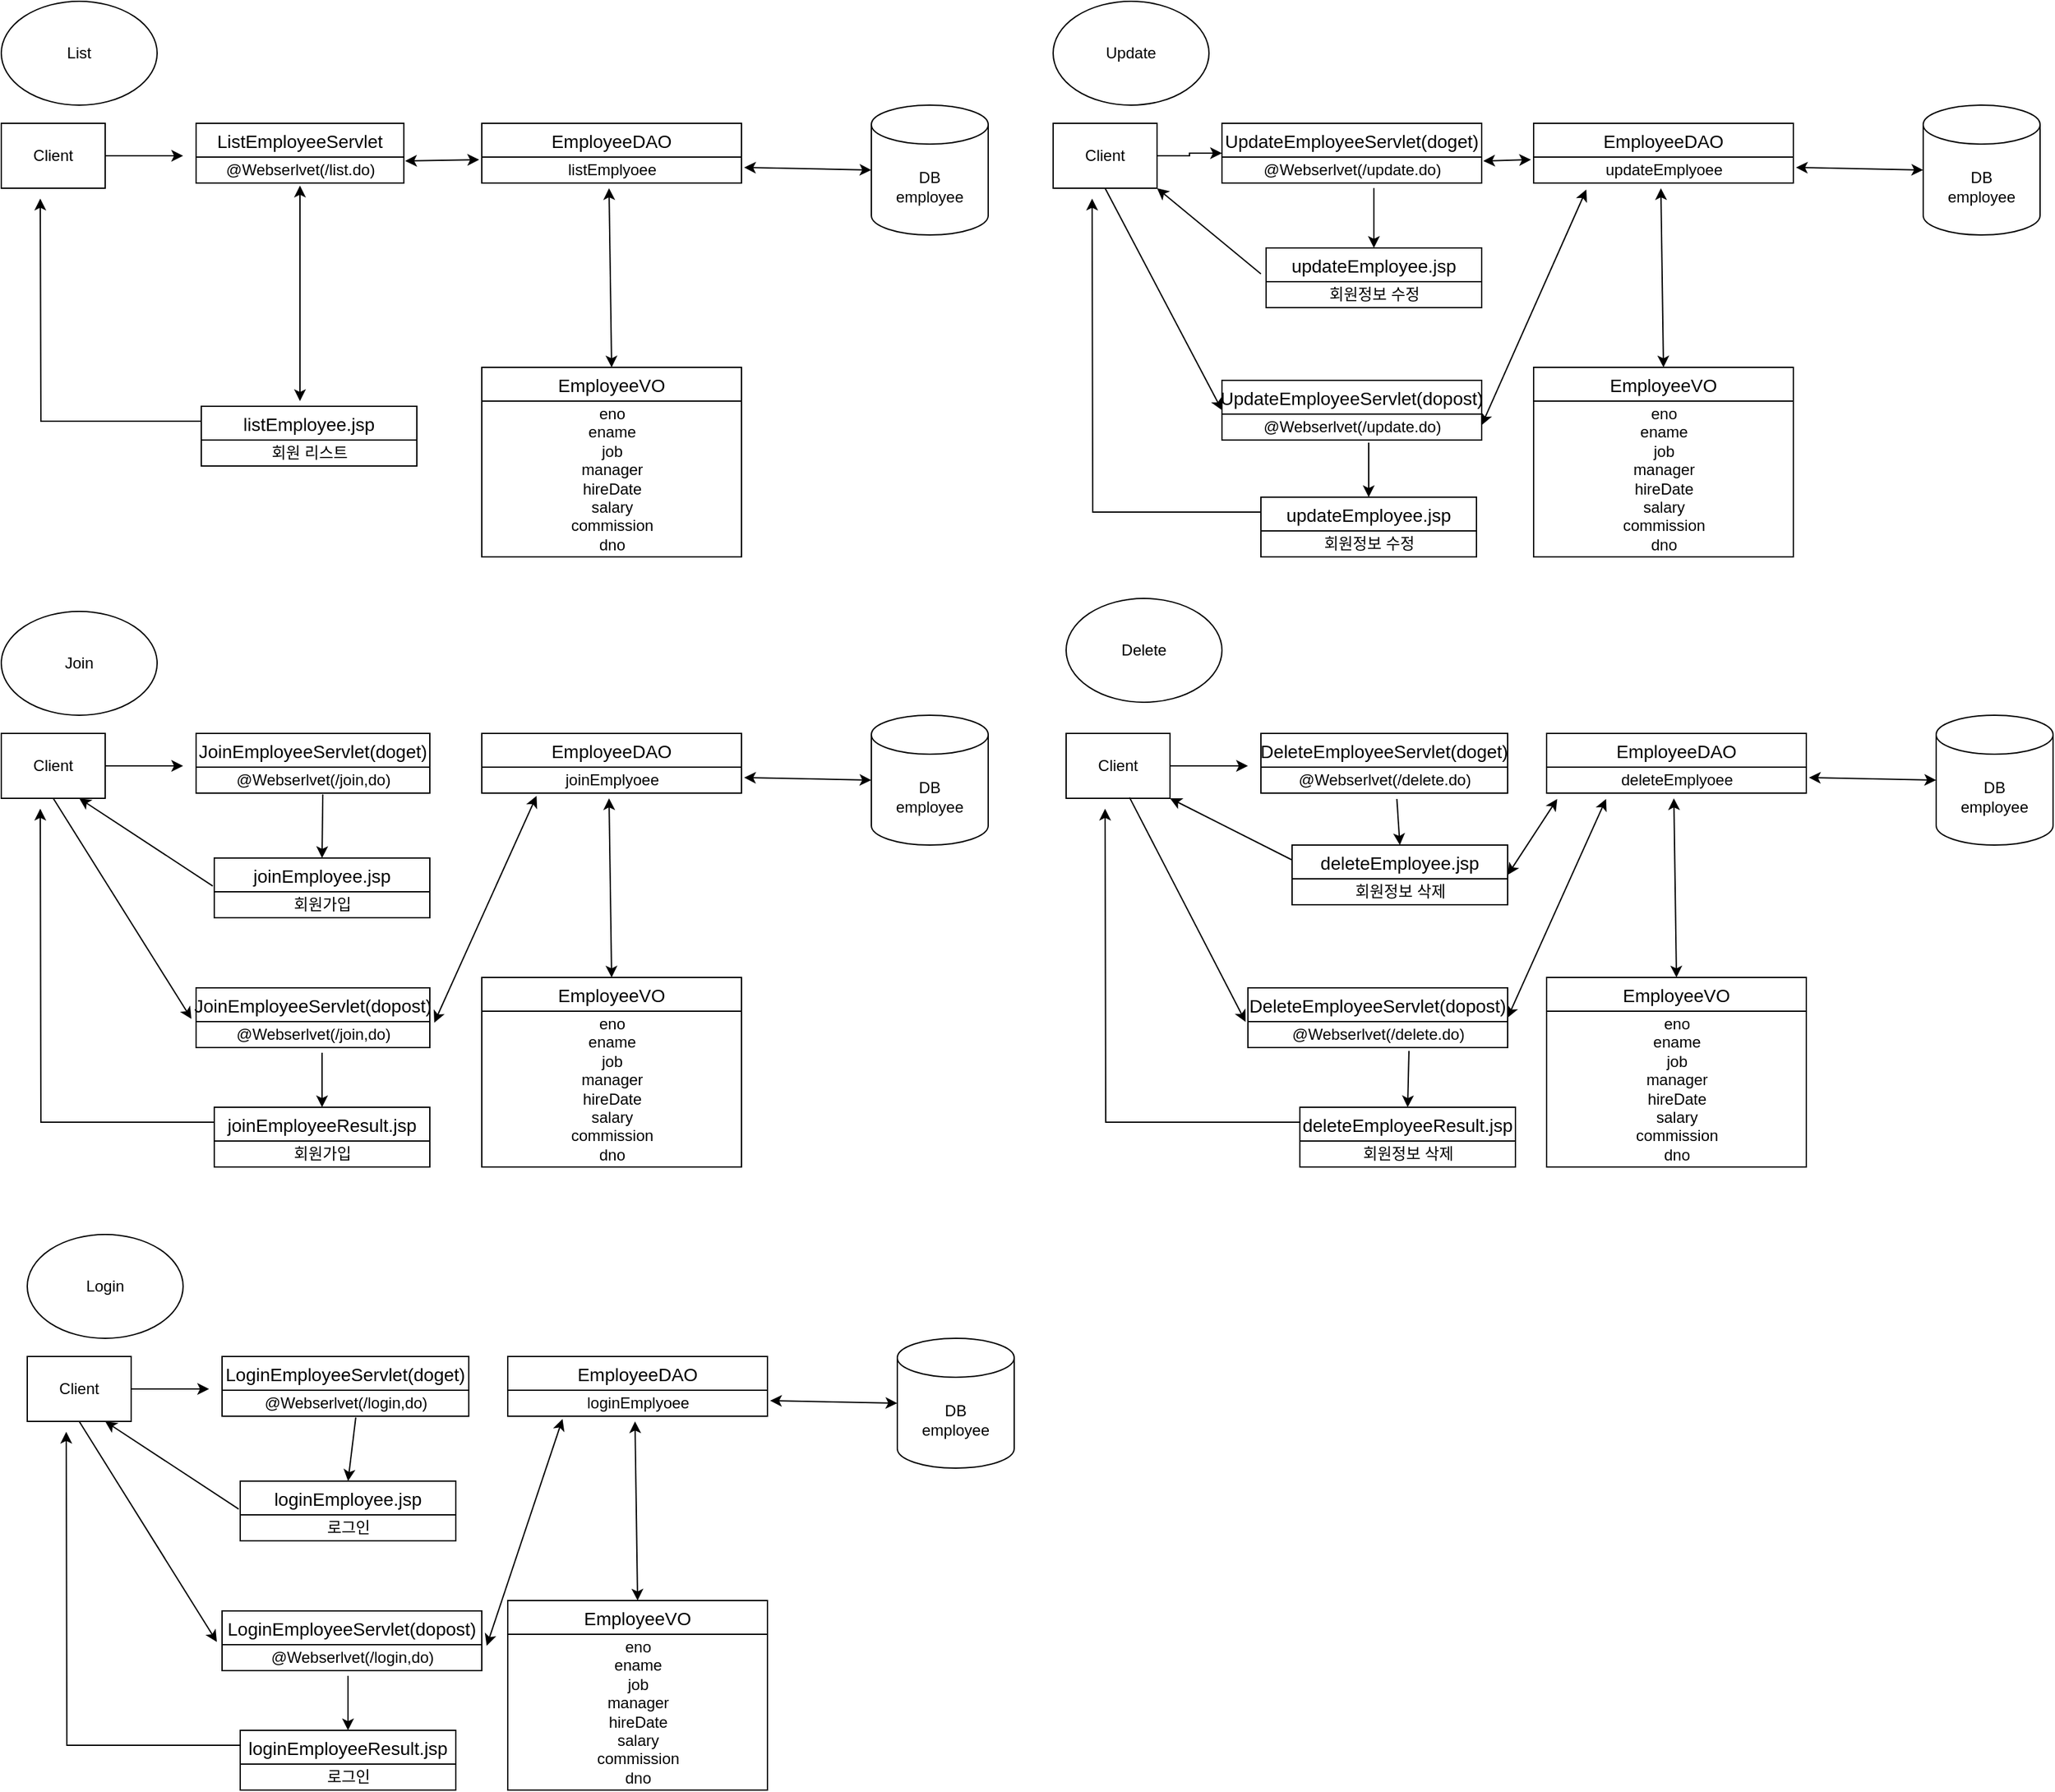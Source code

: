 <mxfile version="14.4.7" type="github">
  <diagram id="dZG7nAZriMjonaE4HEed" name="Page-1">
    <mxGraphModel dx="2031" dy="3472" grid="1" gridSize="10" guides="1" tooltips="1" connect="1" arrows="1" fold="1" page="1" pageScale="1" pageWidth="827" pageHeight="1169" math="0" shadow="0">
      <root>
        <mxCell id="0" />
        <mxCell id="1" parent="0" />
        <mxCell id="JSSmG65UOy7uF9lDPHsa-1" style="edgeStyle=orthogonalEdgeStyle;rounded=0;orthogonalLoop=1;jettySize=auto;html=1;exitX=1;exitY=0.5;exitDx=0;exitDy=0;" parent="1" source="JSSmG65UOy7uF9lDPHsa-2" edge="1">
          <mxGeometry relative="1" as="geometry">
            <mxPoint x="170" y="-1911" as="targetPoint" />
          </mxGeometry>
        </mxCell>
        <mxCell id="JSSmG65UOy7uF9lDPHsa-2" value="Client" style="rounded=0;whiteSpace=wrap;html=1;" parent="1" vertex="1">
          <mxGeometry x="30" y="-1936" width="80" height="50" as="geometry" />
        </mxCell>
        <mxCell id="JSSmG65UOy7uF9lDPHsa-3" value="ListEmployeeServlet" style="swimlane;fontStyle=0;childLayout=stackLayout;horizontal=1;startSize=26;horizontalStack=0;resizeParent=1;resizeParentMax=0;resizeLast=0;collapsible=1;marginBottom=0;align=center;fontSize=14;" parent="1" vertex="1">
          <mxGeometry x="180" y="-1936" width="160" height="46" as="geometry">
            <mxRectangle x="150" y="100" width="50" height="26" as="alternateBounds" />
          </mxGeometry>
        </mxCell>
        <mxCell id="JSSmG65UOy7uF9lDPHsa-4" value="@Webserlvet(/list.do)" style="text;html=1;align=center;verticalAlign=middle;resizable=0;points=[];autosize=1;" parent="JSSmG65UOy7uF9lDPHsa-3" vertex="1">
          <mxGeometry y="26" width="160" height="20" as="geometry" />
        </mxCell>
        <mxCell id="JSSmG65UOy7uF9lDPHsa-5" style="edgeStyle=orthogonalEdgeStyle;rounded=0;orthogonalLoop=1;jettySize=auto;html=1;exitX=0;exitY=0.25;exitDx=0;exitDy=0;" parent="1" source="JSSmG65UOy7uF9lDPHsa-6" edge="1">
          <mxGeometry relative="1" as="geometry">
            <mxPoint x="60" y="-1878.0" as="targetPoint" />
          </mxGeometry>
        </mxCell>
        <mxCell id="JSSmG65UOy7uF9lDPHsa-6" value="listEmployee.jsp" style="swimlane;fontStyle=0;childLayout=stackLayout;horizontal=1;startSize=26;horizontalStack=0;resizeParent=1;resizeParentMax=0;resizeLast=0;collapsible=1;marginBottom=0;align=center;fontSize=14;" parent="1" vertex="1">
          <mxGeometry x="184" y="-1718" width="166" height="46" as="geometry">
            <mxRectangle x="150" y="100" width="50" height="26" as="alternateBounds" />
          </mxGeometry>
        </mxCell>
        <mxCell id="JSSmG65UOy7uF9lDPHsa-7" value="회원 리스트" style="text;html=1;align=center;verticalAlign=middle;resizable=0;points=[];autosize=1;" parent="JSSmG65UOy7uF9lDPHsa-6" vertex="1">
          <mxGeometry y="26" width="166" height="20" as="geometry" />
        </mxCell>
        <mxCell id="JSSmG65UOy7uF9lDPHsa-8" value="EmployeeDAO" style="swimlane;fontStyle=0;childLayout=stackLayout;horizontal=1;startSize=26;horizontalStack=0;resizeParent=1;resizeParentMax=0;resizeLast=0;collapsible=1;marginBottom=0;align=center;fontSize=14;" parent="1" vertex="1">
          <mxGeometry x="400" y="-1936" width="200" height="46" as="geometry">
            <mxRectangle x="150" y="100" width="50" height="26" as="alternateBounds" />
          </mxGeometry>
        </mxCell>
        <mxCell id="JSSmG65UOy7uF9lDPHsa-9" value="listEmplyoee&lt;br&gt;" style="text;html=1;align=center;verticalAlign=middle;resizable=0;points=[];autosize=1;" parent="JSSmG65UOy7uF9lDPHsa-8" vertex="1">
          <mxGeometry y="26" width="200" height="20" as="geometry" />
        </mxCell>
        <mxCell id="JSSmG65UOy7uF9lDPHsa-10" value="EmployeeVO" style="swimlane;fontStyle=0;childLayout=stackLayout;horizontal=1;startSize=26;horizontalStack=0;resizeParent=1;resizeParentMax=0;resizeLast=0;collapsible=1;marginBottom=0;align=center;fontSize=14;" parent="1" vertex="1">
          <mxGeometry x="400" y="-1748" width="200" height="146" as="geometry">
            <mxRectangle x="150" y="100" width="50" height="26" as="alternateBounds" />
          </mxGeometry>
        </mxCell>
        <mxCell id="JSSmG65UOy7uF9lDPHsa-11" value="eno&lt;br&gt;ename&lt;br&gt;job&lt;br&gt;manager&lt;br&gt;hireDate&lt;br&gt;salary&lt;br&gt;commission&lt;br&gt;dno&lt;br&gt;" style="text;html=1;align=center;verticalAlign=middle;resizable=0;points=[];autosize=1;" parent="JSSmG65UOy7uF9lDPHsa-10" vertex="1">
          <mxGeometry y="26" width="200" height="120" as="geometry" />
        </mxCell>
        <mxCell id="JSSmG65UOy7uF9lDPHsa-12" value="" style="endArrow=classic;startArrow=classic;html=1;entryX=-0.01;entryY=0.1;entryDx=0;entryDy=0;entryPerimeter=0;exitX=1.006;exitY=0.15;exitDx=0;exitDy=0;exitPerimeter=0;" parent="1" source="JSSmG65UOy7uF9lDPHsa-4" target="JSSmG65UOy7uF9lDPHsa-9" edge="1">
          <mxGeometry width="50" height="50" relative="1" as="geometry">
            <mxPoint x="580" y="-1648" as="sourcePoint" />
            <mxPoint x="630" y="-1698" as="targetPoint" />
          </mxGeometry>
        </mxCell>
        <mxCell id="JSSmG65UOy7uF9lDPHsa-13" value="" style="endArrow=classic;startArrow=classic;html=1;entryX=0.49;entryY=1.2;entryDx=0;entryDy=0;entryPerimeter=0;exitX=0.5;exitY=0;exitDx=0;exitDy=0;" parent="1" source="JSSmG65UOy7uF9lDPHsa-10" target="JSSmG65UOy7uF9lDPHsa-9" edge="1">
          <mxGeometry width="50" height="50" relative="1" as="geometry">
            <mxPoint x="580" y="-1648" as="sourcePoint" />
            <mxPoint x="630" y="-1698" as="targetPoint" />
          </mxGeometry>
        </mxCell>
        <mxCell id="JSSmG65UOy7uF9lDPHsa-14" value="" style="endArrow=classic;startArrow=classic;html=1;entryX=0.5;entryY=1.1;entryDx=0;entryDy=0;entryPerimeter=0;" parent="1" target="JSSmG65UOy7uF9lDPHsa-4" edge="1">
          <mxGeometry width="50" height="50" relative="1" as="geometry">
            <mxPoint x="260" y="-1722" as="sourcePoint" />
            <mxPoint x="630" y="-1698" as="targetPoint" />
          </mxGeometry>
        </mxCell>
        <mxCell id="JSSmG65UOy7uF9lDPHsa-15" value="DB&lt;br&gt;employee" style="shape=cylinder3;whiteSpace=wrap;html=1;boundedLbl=1;backgroundOutline=1;size=15;" parent="1" vertex="1">
          <mxGeometry x="700" y="-1950" width="90" height="100" as="geometry" />
        </mxCell>
        <mxCell id="JSSmG65UOy7uF9lDPHsa-16" value="" style="endArrow=classic;startArrow=classic;html=1;entryX=0;entryY=0.5;entryDx=0;entryDy=0;entryPerimeter=0;exitX=1.01;exitY=0.4;exitDx=0;exitDy=0;exitPerimeter=0;" parent="1" source="JSSmG65UOy7uF9lDPHsa-9" target="JSSmG65UOy7uF9lDPHsa-15" edge="1">
          <mxGeometry width="50" height="50" relative="1" as="geometry">
            <mxPoint x="580" y="-1648" as="sourcePoint" />
            <mxPoint x="630" y="-1698" as="targetPoint" />
          </mxGeometry>
        </mxCell>
        <mxCell id="JSSmG65UOy7uF9lDPHsa-17" style="edgeStyle=orthogonalEdgeStyle;rounded=0;orthogonalLoop=1;jettySize=auto;html=1;exitX=1;exitY=0.5;exitDx=0;exitDy=0;" parent="1" source="JSSmG65UOy7uF9lDPHsa-18" edge="1">
          <mxGeometry relative="1" as="geometry">
            <mxPoint x="170" y="-1441" as="targetPoint" />
          </mxGeometry>
        </mxCell>
        <mxCell id="JSSmG65UOy7uF9lDPHsa-18" value="Client" style="rounded=0;whiteSpace=wrap;html=1;" parent="1" vertex="1">
          <mxGeometry x="30" y="-1466" width="80" height="50" as="geometry" />
        </mxCell>
        <mxCell id="JSSmG65UOy7uF9lDPHsa-19" value="JoinEmployeeServlet(doget)" style="swimlane;fontStyle=0;childLayout=stackLayout;horizontal=1;startSize=26;horizontalStack=0;resizeParent=1;resizeParentMax=0;resizeLast=0;collapsible=1;marginBottom=0;align=center;fontSize=14;" parent="1" vertex="1">
          <mxGeometry x="180" y="-1466" width="180" height="46" as="geometry">
            <mxRectangle x="150" y="100" width="50" height="26" as="alternateBounds" />
          </mxGeometry>
        </mxCell>
        <mxCell id="JSSmG65UOy7uF9lDPHsa-20" value="@Webserlvet(/join,do)" style="text;html=1;align=center;verticalAlign=middle;resizable=0;points=[];autosize=1;" parent="JSSmG65UOy7uF9lDPHsa-19" vertex="1">
          <mxGeometry y="26" width="180" height="20" as="geometry" />
        </mxCell>
        <mxCell id="JSSmG65UOy7uF9lDPHsa-21" style="edgeStyle=orthogonalEdgeStyle;rounded=0;orthogonalLoop=1;jettySize=auto;html=1;exitX=0;exitY=0.25;exitDx=0;exitDy=0;" parent="1" source="JSSmG65UOy7uF9lDPHsa-22" edge="1">
          <mxGeometry relative="1" as="geometry">
            <mxPoint x="60" y="-1408" as="targetPoint" />
          </mxGeometry>
        </mxCell>
        <mxCell id="JSSmG65UOy7uF9lDPHsa-22" value="joinEmployeeResult.jsp" style="swimlane;fontStyle=0;childLayout=stackLayout;horizontal=1;startSize=26;horizontalStack=0;resizeParent=1;resizeParentMax=0;resizeLast=0;collapsible=1;marginBottom=0;align=center;fontSize=14;" parent="1" vertex="1">
          <mxGeometry x="194" y="-1178" width="166" height="46" as="geometry">
            <mxRectangle x="150" y="100" width="50" height="26" as="alternateBounds" />
          </mxGeometry>
        </mxCell>
        <mxCell id="JSSmG65UOy7uF9lDPHsa-23" value="회원가입" style="text;html=1;align=center;verticalAlign=middle;resizable=0;points=[];autosize=1;" parent="JSSmG65UOy7uF9lDPHsa-22" vertex="1">
          <mxGeometry y="26" width="166" height="20" as="geometry" />
        </mxCell>
        <mxCell id="JSSmG65UOy7uF9lDPHsa-24" value="EmployeeDAO" style="swimlane;fontStyle=0;childLayout=stackLayout;horizontal=1;startSize=26;horizontalStack=0;resizeParent=1;resizeParentMax=0;resizeLast=0;collapsible=1;marginBottom=0;align=center;fontSize=14;" parent="1" vertex="1">
          <mxGeometry x="400" y="-1466" width="200" height="46" as="geometry">
            <mxRectangle x="150" y="100" width="50" height="26" as="alternateBounds" />
          </mxGeometry>
        </mxCell>
        <mxCell id="JSSmG65UOy7uF9lDPHsa-25" value="joinEmplyoee" style="text;html=1;align=center;verticalAlign=middle;resizable=0;points=[];autosize=1;" parent="JSSmG65UOy7uF9lDPHsa-24" vertex="1">
          <mxGeometry y="26" width="200" height="20" as="geometry" />
        </mxCell>
        <mxCell id="JSSmG65UOy7uF9lDPHsa-26" value="EmployeeVO" style="swimlane;fontStyle=0;childLayout=stackLayout;horizontal=1;startSize=26;horizontalStack=0;resizeParent=1;resizeParentMax=0;resizeLast=0;collapsible=1;marginBottom=0;align=center;fontSize=14;" parent="1" vertex="1">
          <mxGeometry x="400" y="-1278" width="200" height="146" as="geometry">
            <mxRectangle x="150" y="100" width="50" height="26" as="alternateBounds" />
          </mxGeometry>
        </mxCell>
        <mxCell id="JSSmG65UOy7uF9lDPHsa-27" value="eno&lt;br&gt;ename&lt;br&gt;job&lt;br&gt;manager&lt;br&gt;hireDate&lt;br&gt;salary&lt;br&gt;commission&lt;br&gt;dno&lt;br&gt;" style="text;html=1;align=center;verticalAlign=middle;resizable=0;points=[];autosize=1;" parent="JSSmG65UOy7uF9lDPHsa-26" vertex="1">
          <mxGeometry y="26" width="200" height="120" as="geometry" />
        </mxCell>
        <mxCell id="JSSmG65UOy7uF9lDPHsa-28" value="" style="endArrow=classic;startArrow=classic;html=1;entryX=0.49;entryY=1.2;entryDx=0;entryDy=0;entryPerimeter=0;exitX=0.5;exitY=0;exitDx=0;exitDy=0;" parent="1" source="JSSmG65UOy7uF9lDPHsa-26" target="JSSmG65UOy7uF9lDPHsa-25" edge="1">
          <mxGeometry width="50" height="50" relative="1" as="geometry">
            <mxPoint x="580" y="-1178" as="sourcePoint" />
            <mxPoint x="630" y="-1228" as="targetPoint" />
          </mxGeometry>
        </mxCell>
        <mxCell id="JSSmG65UOy7uF9lDPHsa-29" value="DB&lt;br&gt;employee" style="shape=cylinder3;whiteSpace=wrap;html=1;boundedLbl=1;backgroundOutline=1;size=15;" parent="1" vertex="1">
          <mxGeometry x="700" y="-1480" width="90" height="100" as="geometry" />
        </mxCell>
        <mxCell id="JSSmG65UOy7uF9lDPHsa-30" value="" style="endArrow=classic;startArrow=classic;html=1;entryX=0;entryY=0.5;entryDx=0;entryDy=0;entryPerimeter=0;exitX=1.01;exitY=0.4;exitDx=0;exitDy=0;exitPerimeter=0;" parent="1" source="JSSmG65UOy7uF9lDPHsa-25" target="JSSmG65UOy7uF9lDPHsa-29" edge="1">
          <mxGeometry width="50" height="50" relative="1" as="geometry">
            <mxPoint x="580" y="-1178" as="sourcePoint" />
            <mxPoint x="630" y="-1228" as="targetPoint" />
          </mxGeometry>
        </mxCell>
        <mxCell id="JSSmG65UOy7uF9lDPHsa-31" style="edgeStyle=orthogonalEdgeStyle;rounded=0;orthogonalLoop=1;jettySize=auto;html=1;exitX=1;exitY=0.5;exitDx=0;exitDy=0;entryX=0;entryY=0.5;entryDx=0;entryDy=0;" parent="1" source="JSSmG65UOy7uF9lDPHsa-32" target="JSSmG65UOy7uF9lDPHsa-33" edge="1">
          <mxGeometry relative="1" as="geometry">
            <mxPoint x="980" y="-1911" as="targetPoint" />
          </mxGeometry>
        </mxCell>
        <mxCell id="JSSmG65UOy7uF9lDPHsa-32" value="Client" style="rounded=0;whiteSpace=wrap;html=1;" parent="1" vertex="1">
          <mxGeometry x="840" y="-1936" width="80" height="50" as="geometry" />
        </mxCell>
        <mxCell id="JSSmG65UOy7uF9lDPHsa-33" value="UpdateEmployeeServlet(doget)" style="swimlane;fontStyle=0;childLayout=stackLayout;horizontal=1;startSize=26;horizontalStack=0;resizeParent=1;resizeParentMax=0;resizeLast=0;collapsible=1;marginBottom=0;align=center;fontSize=14;" parent="1" vertex="1">
          <mxGeometry x="970" y="-1936" width="200" height="46" as="geometry">
            <mxRectangle x="150" y="100" width="50" height="26" as="alternateBounds" />
          </mxGeometry>
        </mxCell>
        <mxCell id="JSSmG65UOy7uF9lDPHsa-34" value="@Webserlvet(/update.do)" style="text;html=1;align=center;verticalAlign=middle;resizable=0;points=[];autosize=1;" parent="JSSmG65UOy7uF9lDPHsa-33" vertex="1">
          <mxGeometry y="26" width="200" height="20" as="geometry" />
        </mxCell>
        <mxCell id="JSSmG65UOy7uF9lDPHsa-35" style="edgeStyle=orthogonalEdgeStyle;rounded=0;orthogonalLoop=1;jettySize=auto;html=1;exitX=0;exitY=0.25;exitDx=0;exitDy=0;" parent="1" source="JSSmG65UOy7uF9lDPHsa-36" edge="1">
          <mxGeometry relative="1" as="geometry">
            <mxPoint x="870.0" y="-1878.0" as="targetPoint" />
          </mxGeometry>
        </mxCell>
        <mxCell id="JSSmG65UOy7uF9lDPHsa-36" value="updateEmployee.jsp" style="swimlane;fontStyle=0;childLayout=stackLayout;horizontal=1;startSize=26;horizontalStack=0;resizeParent=1;resizeParentMax=0;resizeLast=0;collapsible=1;marginBottom=0;align=center;fontSize=14;" parent="1" vertex="1">
          <mxGeometry x="1000" y="-1648" width="166" height="46" as="geometry">
            <mxRectangle x="150" y="100" width="50" height="26" as="alternateBounds" />
          </mxGeometry>
        </mxCell>
        <mxCell id="JSSmG65UOy7uF9lDPHsa-37" value="회원정보 수정" style="text;html=1;align=center;verticalAlign=middle;resizable=0;points=[];autosize=1;" parent="JSSmG65UOy7uF9lDPHsa-36" vertex="1">
          <mxGeometry y="26" width="166" height="20" as="geometry" />
        </mxCell>
        <mxCell id="JSSmG65UOy7uF9lDPHsa-38" value="EmployeeDAO" style="swimlane;fontStyle=0;childLayout=stackLayout;horizontal=1;startSize=26;horizontalStack=0;resizeParent=1;resizeParentMax=0;resizeLast=0;collapsible=1;marginBottom=0;align=center;fontSize=14;" parent="1" vertex="1">
          <mxGeometry x="1210" y="-1936" width="200" height="46" as="geometry">
            <mxRectangle x="150" y="100" width="50" height="26" as="alternateBounds" />
          </mxGeometry>
        </mxCell>
        <mxCell id="JSSmG65UOy7uF9lDPHsa-39" value="updateEmplyoee" style="text;html=1;align=center;verticalAlign=middle;resizable=0;points=[];autosize=1;" parent="JSSmG65UOy7uF9lDPHsa-38" vertex="1">
          <mxGeometry y="26" width="200" height="20" as="geometry" />
        </mxCell>
        <mxCell id="JSSmG65UOy7uF9lDPHsa-40" value="EmployeeVO" style="swimlane;fontStyle=0;childLayout=stackLayout;horizontal=1;startSize=26;horizontalStack=0;resizeParent=1;resizeParentMax=0;resizeLast=0;collapsible=1;marginBottom=0;align=center;fontSize=14;" parent="1" vertex="1">
          <mxGeometry x="1210" y="-1748" width="200" height="146" as="geometry">
            <mxRectangle x="150" y="100" width="50" height="26" as="alternateBounds" />
          </mxGeometry>
        </mxCell>
        <mxCell id="JSSmG65UOy7uF9lDPHsa-41" value="eno&lt;br&gt;ename&lt;br&gt;job&lt;br&gt;manager&lt;br&gt;hireDate&lt;br&gt;salary&lt;br&gt;commission&lt;br&gt;dno&lt;br&gt;" style="text;html=1;align=center;verticalAlign=middle;resizable=0;points=[];autosize=1;" parent="JSSmG65UOy7uF9lDPHsa-40" vertex="1">
          <mxGeometry y="26" width="200" height="120" as="geometry" />
        </mxCell>
        <mxCell id="JSSmG65UOy7uF9lDPHsa-42" value="" style="endArrow=classic;startArrow=classic;html=1;entryX=-0.01;entryY=0.1;entryDx=0;entryDy=0;entryPerimeter=0;exitX=1.006;exitY=0.15;exitDx=0;exitDy=0;exitPerimeter=0;" parent="1" source="JSSmG65UOy7uF9lDPHsa-34" target="JSSmG65UOy7uF9lDPHsa-39" edge="1">
          <mxGeometry width="50" height="50" relative="1" as="geometry">
            <mxPoint x="1390" y="-1648" as="sourcePoint" />
            <mxPoint x="1440" y="-1698" as="targetPoint" />
          </mxGeometry>
        </mxCell>
        <mxCell id="JSSmG65UOy7uF9lDPHsa-43" value="" style="endArrow=classic;startArrow=classic;html=1;entryX=0.49;entryY=1.2;entryDx=0;entryDy=0;entryPerimeter=0;exitX=0.5;exitY=0;exitDx=0;exitDy=0;" parent="1" source="JSSmG65UOy7uF9lDPHsa-40" target="JSSmG65UOy7uF9lDPHsa-39" edge="1">
          <mxGeometry width="50" height="50" relative="1" as="geometry">
            <mxPoint x="1390" y="-1648" as="sourcePoint" />
            <mxPoint x="1440" y="-1698" as="targetPoint" />
          </mxGeometry>
        </mxCell>
        <mxCell id="JSSmG65UOy7uF9lDPHsa-44" value="DB&lt;br&gt;employee" style="shape=cylinder3;whiteSpace=wrap;html=1;boundedLbl=1;backgroundOutline=1;size=15;" parent="1" vertex="1">
          <mxGeometry x="1510" y="-1950" width="90" height="100" as="geometry" />
        </mxCell>
        <mxCell id="JSSmG65UOy7uF9lDPHsa-45" value="" style="endArrow=classic;startArrow=classic;html=1;entryX=0;entryY=0.5;entryDx=0;entryDy=0;entryPerimeter=0;exitX=1.01;exitY=0.4;exitDx=0;exitDy=0;exitPerimeter=0;" parent="1" source="JSSmG65UOy7uF9lDPHsa-39" target="JSSmG65UOy7uF9lDPHsa-44" edge="1">
          <mxGeometry width="50" height="50" relative="1" as="geometry">
            <mxPoint x="1390" y="-1648" as="sourcePoint" />
            <mxPoint x="1440" y="-1698" as="targetPoint" />
          </mxGeometry>
        </mxCell>
        <mxCell id="JSSmG65UOy7uF9lDPHsa-46" style="edgeStyle=orthogonalEdgeStyle;rounded=0;orthogonalLoop=1;jettySize=auto;html=1;exitX=1;exitY=0.5;exitDx=0;exitDy=0;" parent="1" source="JSSmG65UOy7uF9lDPHsa-47" edge="1">
          <mxGeometry relative="1" as="geometry">
            <mxPoint x="990.0" y="-1441.0" as="targetPoint" />
          </mxGeometry>
        </mxCell>
        <mxCell id="JSSmG65UOy7uF9lDPHsa-47" value="Client" style="rounded=0;whiteSpace=wrap;html=1;" parent="1" vertex="1">
          <mxGeometry x="850" y="-1466" width="80" height="50" as="geometry" />
        </mxCell>
        <mxCell id="JSSmG65UOy7uF9lDPHsa-48" value="DeleteEmployeeServlet(doget)" style="swimlane;fontStyle=0;childLayout=stackLayout;horizontal=1;startSize=26;horizontalStack=0;resizeParent=1;resizeParentMax=0;resizeLast=0;collapsible=1;marginBottom=0;align=center;fontSize=14;" parent="1" vertex="1">
          <mxGeometry x="1000" y="-1466" width="190" height="46" as="geometry">
            <mxRectangle x="150" y="100" width="50" height="26" as="alternateBounds" />
          </mxGeometry>
        </mxCell>
        <mxCell id="JSSmG65UOy7uF9lDPHsa-49" value="@Webserlvet(/delete.do)" style="text;html=1;align=center;verticalAlign=middle;resizable=0;points=[];autosize=1;" parent="JSSmG65UOy7uF9lDPHsa-48" vertex="1">
          <mxGeometry y="26" width="190" height="20" as="geometry" />
        </mxCell>
        <mxCell id="JSSmG65UOy7uF9lDPHsa-50" style="edgeStyle=orthogonalEdgeStyle;rounded=0;orthogonalLoop=1;jettySize=auto;html=1;exitX=0;exitY=0.25;exitDx=0;exitDy=0;" parent="1" source="JSSmG65UOy7uF9lDPHsa-51" edge="1">
          <mxGeometry relative="1" as="geometry">
            <mxPoint x="880.0" y="-1408" as="targetPoint" />
          </mxGeometry>
        </mxCell>
        <mxCell id="JSSmG65UOy7uF9lDPHsa-51" value="deleteEmployeeResult.jsp" style="swimlane;fontStyle=0;childLayout=stackLayout;horizontal=1;startSize=26;horizontalStack=0;resizeParent=1;resizeParentMax=0;resizeLast=0;collapsible=1;marginBottom=0;align=center;fontSize=14;" parent="1" vertex="1">
          <mxGeometry x="1030" y="-1178" width="166" height="46" as="geometry">
            <mxRectangle x="150" y="100" width="50" height="26" as="alternateBounds" />
          </mxGeometry>
        </mxCell>
        <mxCell id="JSSmG65UOy7uF9lDPHsa-52" value="회원정보 삭제" style="text;html=1;align=center;verticalAlign=middle;resizable=0;points=[];autosize=1;" parent="JSSmG65UOy7uF9lDPHsa-51" vertex="1">
          <mxGeometry y="26" width="166" height="20" as="geometry" />
        </mxCell>
        <mxCell id="JSSmG65UOy7uF9lDPHsa-53" value="EmployeeDAO" style="swimlane;fontStyle=0;childLayout=stackLayout;horizontal=1;startSize=26;horizontalStack=0;resizeParent=1;resizeParentMax=0;resizeLast=0;collapsible=1;marginBottom=0;align=center;fontSize=14;" parent="1" vertex="1">
          <mxGeometry x="1220" y="-1466" width="200" height="46" as="geometry">
            <mxRectangle x="150" y="100" width="50" height="26" as="alternateBounds" />
          </mxGeometry>
        </mxCell>
        <mxCell id="JSSmG65UOy7uF9lDPHsa-54" value="deleteEmplyoee" style="text;html=1;align=center;verticalAlign=middle;resizable=0;points=[];autosize=1;" parent="JSSmG65UOy7uF9lDPHsa-53" vertex="1">
          <mxGeometry y="26" width="200" height="20" as="geometry" />
        </mxCell>
        <mxCell id="JSSmG65UOy7uF9lDPHsa-55" value="EmployeeVO" style="swimlane;fontStyle=0;childLayout=stackLayout;horizontal=1;startSize=26;horizontalStack=0;resizeParent=1;resizeParentMax=0;resizeLast=0;collapsible=1;marginBottom=0;align=center;fontSize=14;" parent="1" vertex="1">
          <mxGeometry x="1220" y="-1278" width="200" height="146" as="geometry">
            <mxRectangle x="150" y="100" width="50" height="26" as="alternateBounds" />
          </mxGeometry>
        </mxCell>
        <mxCell id="JSSmG65UOy7uF9lDPHsa-56" value="eno&lt;br&gt;ename&lt;br&gt;job&lt;br&gt;manager&lt;br&gt;hireDate&lt;br&gt;salary&lt;br&gt;commission&lt;br&gt;dno&lt;br&gt;" style="text;html=1;align=center;verticalAlign=middle;resizable=0;points=[];autosize=1;" parent="JSSmG65UOy7uF9lDPHsa-55" vertex="1">
          <mxGeometry y="26" width="200" height="120" as="geometry" />
        </mxCell>
        <mxCell id="JSSmG65UOy7uF9lDPHsa-57" value="" style="endArrow=classic;startArrow=classic;html=1;entryX=0.49;entryY=1.2;entryDx=0;entryDy=0;entryPerimeter=0;exitX=0.5;exitY=0;exitDx=0;exitDy=0;" parent="1" source="JSSmG65UOy7uF9lDPHsa-55" target="JSSmG65UOy7uF9lDPHsa-54" edge="1">
          <mxGeometry width="50" height="50" relative="1" as="geometry">
            <mxPoint x="1400" y="-1178" as="sourcePoint" />
            <mxPoint x="1450" y="-1228" as="targetPoint" />
          </mxGeometry>
        </mxCell>
        <mxCell id="JSSmG65UOy7uF9lDPHsa-58" value="DB&lt;br&gt;employee" style="shape=cylinder3;whiteSpace=wrap;html=1;boundedLbl=1;backgroundOutline=1;size=15;" parent="1" vertex="1">
          <mxGeometry x="1520" y="-1480" width="90" height="100" as="geometry" />
        </mxCell>
        <mxCell id="JSSmG65UOy7uF9lDPHsa-59" value="" style="endArrow=classic;startArrow=classic;html=1;entryX=0;entryY=0.5;entryDx=0;entryDy=0;entryPerimeter=0;exitX=1.01;exitY=0.4;exitDx=0;exitDy=0;exitPerimeter=0;" parent="1" source="JSSmG65UOy7uF9lDPHsa-54" target="JSSmG65UOy7uF9lDPHsa-58" edge="1">
          <mxGeometry width="50" height="50" relative="1" as="geometry">
            <mxPoint x="1400" y="-1178" as="sourcePoint" />
            <mxPoint x="1450" y="-1228" as="targetPoint" />
          </mxGeometry>
        </mxCell>
        <mxCell id="JSSmG65UOy7uF9lDPHsa-60" value="UpdateEmployeeServlet(dopost)" style="swimlane;fontStyle=0;childLayout=stackLayout;horizontal=1;startSize=26;horizontalStack=0;resizeParent=1;resizeParentMax=0;resizeLast=0;collapsible=1;marginBottom=0;align=center;fontSize=14;" parent="1" vertex="1">
          <mxGeometry x="970" y="-1738" width="200" height="46" as="geometry">
            <mxRectangle x="150" y="100" width="50" height="26" as="alternateBounds" />
          </mxGeometry>
        </mxCell>
        <mxCell id="JSSmG65UOy7uF9lDPHsa-61" value="@Webserlvet(/update.do)" style="text;html=1;align=center;verticalAlign=middle;resizable=0;points=[];autosize=1;" parent="JSSmG65UOy7uF9lDPHsa-60" vertex="1">
          <mxGeometry y="26" width="200" height="20" as="geometry" />
        </mxCell>
        <mxCell id="JSSmG65UOy7uF9lDPHsa-62" value="" style="endArrow=classic;startArrow=classic;html=1;entryX=0.203;entryY=1.253;entryDx=0;entryDy=0;entryPerimeter=0;exitX=1;exitY=0.75;exitDx=0;exitDy=0;" parent="1" source="JSSmG65UOy7uF9lDPHsa-60" target="JSSmG65UOy7uF9lDPHsa-39" edge="1">
          <mxGeometry width="50" height="50" relative="1" as="geometry">
            <mxPoint x="840" y="-1570" as="sourcePoint" />
            <mxPoint x="890" y="-1620" as="targetPoint" />
          </mxGeometry>
        </mxCell>
        <mxCell id="JSSmG65UOy7uF9lDPHsa-63" value="JoinEmployeeServlet(dopost)" style="swimlane;fontStyle=0;childLayout=stackLayout;horizontal=1;startSize=26;horizontalStack=0;resizeParent=1;resizeParentMax=0;resizeLast=0;collapsible=1;marginBottom=0;align=center;fontSize=14;" parent="1" vertex="1">
          <mxGeometry x="180" y="-1270" width="180" height="46" as="geometry">
            <mxRectangle x="150" y="100" width="50" height="26" as="alternateBounds" />
          </mxGeometry>
        </mxCell>
        <mxCell id="JSSmG65UOy7uF9lDPHsa-64" value="@Webserlvet(/join,do)" style="text;html=1;align=center;verticalAlign=middle;resizable=0;points=[];autosize=1;" parent="JSSmG65UOy7uF9lDPHsa-63" vertex="1">
          <mxGeometry y="26" width="180" height="20" as="geometry" />
        </mxCell>
        <mxCell id="JSSmG65UOy7uF9lDPHsa-65" value="DeleteEmployeeServlet(dopost)" style="swimlane;fontStyle=0;childLayout=stackLayout;horizontal=1;startSize=26;horizontalStack=0;resizeParent=1;resizeParentMax=0;resizeLast=0;collapsible=1;marginBottom=0;align=center;fontSize=14;" parent="1" vertex="1">
          <mxGeometry x="990" y="-1270" width="200" height="46" as="geometry">
            <mxRectangle x="150" y="100" width="50" height="26" as="alternateBounds" />
          </mxGeometry>
        </mxCell>
        <mxCell id="JSSmG65UOy7uF9lDPHsa-66" value="@Webserlvet(/delete.do)" style="text;html=1;align=center;verticalAlign=middle;resizable=0;points=[];autosize=1;" parent="JSSmG65UOy7uF9lDPHsa-65" vertex="1">
          <mxGeometry y="26" width="200" height="20" as="geometry" />
        </mxCell>
        <mxCell id="JSSmG65UOy7uF9lDPHsa-67" value="" style="endArrow=classic;startArrow=classic;html=1;entryX=0.211;entryY=1.106;entryDx=0;entryDy=0;entryPerimeter=0;exitX=1.019;exitY=0.041;exitDx=0;exitDy=0;exitPerimeter=0;" parent="1" source="JSSmG65UOy7uF9lDPHsa-64" target="JSSmG65UOy7uF9lDPHsa-25" edge="1">
          <mxGeometry width="50" height="50" relative="1" as="geometry">
            <mxPoint x="840" y="-1490" as="sourcePoint" />
            <mxPoint x="890" y="-1540" as="targetPoint" />
          </mxGeometry>
        </mxCell>
        <mxCell id="JSSmG65UOy7uF9lDPHsa-68" value="" style="endArrow=classic;startArrow=classic;html=1;entryX=0.229;entryY=1.224;entryDx=0;entryDy=0;entryPerimeter=0;exitX=1;exitY=0.5;exitDx=0;exitDy=0;" parent="1" source="JSSmG65UOy7uF9lDPHsa-65" target="JSSmG65UOy7uF9lDPHsa-54" edge="1">
          <mxGeometry width="50" height="50" relative="1" as="geometry">
            <mxPoint x="840" y="-1490" as="sourcePoint" />
            <mxPoint x="890" y="-1540" as="targetPoint" />
          </mxGeometry>
        </mxCell>
        <mxCell id="JSSmG65UOy7uF9lDPHsa-69" value="List" style="ellipse;whiteSpace=wrap;html=1;" parent="1" vertex="1">
          <mxGeometry x="30" y="-2030" width="120" height="80" as="geometry" />
        </mxCell>
        <mxCell id="JSSmG65UOy7uF9lDPHsa-70" value="Update" style="ellipse;whiteSpace=wrap;html=1;" parent="1" vertex="1">
          <mxGeometry x="840" y="-2030" width="120" height="80" as="geometry" />
        </mxCell>
        <mxCell id="JSSmG65UOy7uF9lDPHsa-71" value="Join" style="ellipse;whiteSpace=wrap;html=1;" parent="1" vertex="1">
          <mxGeometry x="30" y="-1560" width="120" height="80" as="geometry" />
        </mxCell>
        <mxCell id="JSSmG65UOy7uF9lDPHsa-72" value="Delete" style="ellipse;whiteSpace=wrap;html=1;" parent="1" vertex="1">
          <mxGeometry x="850" y="-1570" width="120" height="80" as="geometry" />
        </mxCell>
        <mxCell id="JSSmG65UOy7uF9lDPHsa-73" value="joinEmployee.jsp" style="swimlane;fontStyle=0;childLayout=stackLayout;horizontal=1;startSize=26;horizontalStack=0;resizeParent=1;resizeParentMax=0;resizeLast=0;collapsible=1;marginBottom=0;align=center;fontSize=14;" parent="1" vertex="1">
          <mxGeometry x="194" y="-1370" width="166" height="46" as="geometry">
            <mxRectangle x="150" y="100" width="50" height="26" as="alternateBounds" />
          </mxGeometry>
        </mxCell>
        <mxCell id="JSSmG65UOy7uF9lDPHsa-74" value="회원가입" style="text;html=1;align=center;verticalAlign=middle;resizable=0;points=[];autosize=1;" parent="JSSmG65UOy7uF9lDPHsa-73" vertex="1">
          <mxGeometry y="26" width="166" height="20" as="geometry" />
        </mxCell>
        <mxCell id="JSSmG65UOy7uF9lDPHsa-75" value="" style="endArrow=classic;html=1;entryX=0.75;entryY=1;entryDx=0;entryDy=0;exitX=-0.007;exitY=-0.224;exitDx=0;exitDy=0;exitPerimeter=0;" parent="1" source="JSSmG65UOy7uF9lDPHsa-74" target="JSSmG65UOy7uF9lDPHsa-18" edge="1">
          <mxGeometry width="50" height="50" relative="1" as="geometry">
            <mxPoint x="760" y="-1320" as="sourcePoint" />
            <mxPoint x="810" y="-1370" as="targetPoint" />
          </mxGeometry>
        </mxCell>
        <mxCell id="JSSmG65UOy7uF9lDPHsa-76" value="deleteEmployee.jsp" style="swimlane;fontStyle=0;childLayout=stackLayout;horizontal=1;startSize=26;horizontalStack=0;resizeParent=1;resizeParentMax=0;resizeLast=0;collapsible=1;marginBottom=0;align=center;fontSize=14;" parent="1" vertex="1">
          <mxGeometry x="1024" y="-1380" width="166" height="46" as="geometry">
            <mxRectangle x="150" y="100" width="50" height="26" as="alternateBounds" />
          </mxGeometry>
        </mxCell>
        <mxCell id="JSSmG65UOy7uF9lDPHsa-77" value="회원정보 삭제" style="text;html=1;align=center;verticalAlign=middle;resizable=0;points=[];autosize=1;" parent="JSSmG65UOy7uF9lDPHsa-76" vertex="1">
          <mxGeometry y="26" width="166" height="20" as="geometry" />
        </mxCell>
        <mxCell id="JSSmG65UOy7uF9lDPHsa-78" value="updateEmployee.jsp" style="swimlane;fontStyle=0;childLayout=stackLayout;horizontal=1;startSize=26;horizontalStack=0;resizeParent=1;resizeParentMax=0;resizeLast=0;collapsible=1;marginBottom=0;align=center;fontSize=14;" parent="1" vertex="1">
          <mxGeometry x="1004" y="-1840" width="166" height="46" as="geometry">
            <mxRectangle x="150" y="100" width="50" height="26" as="alternateBounds" />
          </mxGeometry>
        </mxCell>
        <mxCell id="JSSmG65UOy7uF9lDPHsa-79" value="회원정보 수정" style="text;html=1;align=center;verticalAlign=middle;resizable=0;points=[];autosize=1;" parent="JSSmG65UOy7uF9lDPHsa-78" vertex="1">
          <mxGeometry y="26" width="166" height="20" as="geometry" />
        </mxCell>
        <mxCell id="JSSmG65UOy7uF9lDPHsa-80" value="" style="endArrow=classic;html=1;entryX=1;entryY=1;entryDx=0;entryDy=0;" parent="1" target="JSSmG65UOy7uF9lDPHsa-32" edge="1">
          <mxGeometry width="50" height="50" relative="1" as="geometry">
            <mxPoint x="1000.0" y="-1820" as="sourcePoint" />
            <mxPoint x="810" y="-1610" as="targetPoint" />
          </mxGeometry>
        </mxCell>
        <mxCell id="JSSmG65UOy7uF9lDPHsa-81" value="" style="endArrow=classic;html=1;entryX=1;entryY=1;entryDx=0;entryDy=0;exitX=0;exitY=0.25;exitDx=0;exitDy=0;" parent="1" source="JSSmG65UOy7uF9lDPHsa-76" target="JSSmG65UOy7uF9lDPHsa-47" edge="1">
          <mxGeometry width="50" height="50" relative="1" as="geometry">
            <mxPoint x="760" y="-1560" as="sourcePoint" />
            <mxPoint x="810" y="-1610" as="targetPoint" />
          </mxGeometry>
        </mxCell>
        <mxCell id="JSSmG65UOy7uF9lDPHsa-82" value="" style="endArrow=classic;startArrow=classic;html=1;entryX=0.041;entryY=1.224;entryDx=0;entryDy=0;entryPerimeter=0;exitX=1;exitY=0.5;exitDx=0;exitDy=0;" parent="1" source="JSSmG65UOy7uF9lDPHsa-76" target="JSSmG65UOy7uF9lDPHsa-54" edge="1">
          <mxGeometry width="50" height="50" relative="1" as="geometry">
            <mxPoint x="760" y="-1560" as="sourcePoint" />
            <mxPoint x="810" y="-1610" as="targetPoint" />
          </mxGeometry>
        </mxCell>
        <mxCell id="JSSmG65UOy7uF9lDPHsa-83" value="" style="endArrow=classic;html=1;entryX=0.5;entryY=0;entryDx=0;entryDy=0;exitX=0.542;exitY=1.047;exitDx=0;exitDy=0;exitPerimeter=0;" parent="1" source="JSSmG65UOy7uF9lDPHsa-20" target="JSSmG65UOy7uF9lDPHsa-73" edge="1">
          <mxGeometry width="50" height="50" relative="1" as="geometry">
            <mxPoint x="760" y="-1560" as="sourcePoint" />
            <mxPoint x="810" y="-1610" as="targetPoint" />
          </mxGeometry>
        </mxCell>
        <mxCell id="JSSmG65UOy7uF9lDPHsa-84" value="" style="endArrow=classic;html=1;exitX=0.5;exitY=1;exitDx=0;exitDy=0;entryX=-0.02;entryY=-0.106;entryDx=0;entryDy=0;entryPerimeter=0;" parent="1" source="JSSmG65UOy7uF9lDPHsa-18" target="JSSmG65UOy7uF9lDPHsa-64" edge="1">
          <mxGeometry width="50" height="50" relative="1" as="geometry">
            <mxPoint x="760" y="-1560" as="sourcePoint" />
            <mxPoint x="810" y="-1610" as="targetPoint" />
          </mxGeometry>
        </mxCell>
        <mxCell id="JSSmG65UOy7uF9lDPHsa-85" value="" style="endArrow=classic;html=1;entryX=-0.009;entryY=0.012;entryDx=0;entryDy=0;entryPerimeter=0;exitX=0.61;exitY=0.986;exitDx=0;exitDy=0;exitPerimeter=0;" parent="1" source="JSSmG65UOy7uF9lDPHsa-47" target="JSSmG65UOy7uF9lDPHsa-66" edge="1">
          <mxGeometry width="50" height="50" relative="1" as="geometry">
            <mxPoint x="760" y="-1560" as="sourcePoint" />
            <mxPoint x="810" y="-1610" as="targetPoint" />
          </mxGeometry>
        </mxCell>
        <mxCell id="JSSmG65UOy7uF9lDPHsa-86" value="" style="endArrow=classic;html=1;entryX=0;entryY=0.5;entryDx=0;entryDy=0;exitX=0.5;exitY=1;exitDx=0;exitDy=0;" parent="1" source="JSSmG65UOy7uF9lDPHsa-32" target="JSSmG65UOy7uF9lDPHsa-60" edge="1">
          <mxGeometry width="50" height="50" relative="1" as="geometry">
            <mxPoint x="760" y="-1560" as="sourcePoint" />
            <mxPoint x="810" y="-1610" as="targetPoint" />
          </mxGeometry>
        </mxCell>
        <mxCell id="JSSmG65UOy7uF9lDPHsa-87" value="" style="endArrow=classic;html=1;entryX=0.5;entryY=0;entryDx=0;entryDy=0;exitX=0.62;exitY=1.129;exitDx=0;exitDy=0;exitPerimeter=0;" parent="1" source="JSSmG65UOy7uF9lDPHsa-66" target="JSSmG65UOy7uF9lDPHsa-51" edge="1">
          <mxGeometry width="50" height="50" relative="1" as="geometry">
            <mxPoint x="760" y="-1440" as="sourcePoint" />
            <mxPoint x="810" y="-1490" as="targetPoint" />
          </mxGeometry>
        </mxCell>
        <mxCell id="JSSmG65UOy7uF9lDPHsa-88" value="" style="endArrow=classic;html=1;entryX=0.5;entryY=0;entryDx=0;entryDy=0;" parent="1" target="JSSmG65UOy7uF9lDPHsa-22" edge="1">
          <mxGeometry width="50" height="50" relative="1" as="geometry">
            <mxPoint x="277" y="-1220" as="sourcePoint" />
            <mxPoint x="810" y="-1490" as="targetPoint" />
          </mxGeometry>
        </mxCell>
        <mxCell id="JSSmG65UOy7uF9lDPHsa-89" value="" style="endArrow=classic;html=1;entryX=0.5;entryY=0;entryDx=0;entryDy=0;exitX=0.565;exitY=1.1;exitDx=0;exitDy=0;exitPerimeter=0;" parent="1" source="JSSmG65UOy7uF9lDPHsa-61" target="JSSmG65UOy7uF9lDPHsa-36" edge="1">
          <mxGeometry width="50" height="50" relative="1" as="geometry">
            <mxPoint x="760" y="-1440" as="sourcePoint" />
            <mxPoint x="810" y="-1490" as="targetPoint" />
          </mxGeometry>
        </mxCell>
        <mxCell id="JSSmG65UOy7uF9lDPHsa-90" value="" style="endArrow=classic;html=1;entryX=0.5;entryY=0;entryDx=0;entryDy=0;exitX=0.585;exitY=1.194;exitDx=0;exitDy=0;exitPerimeter=0;" parent="1" source="JSSmG65UOy7uF9lDPHsa-34" target="JSSmG65UOy7uF9lDPHsa-78" edge="1">
          <mxGeometry width="50" height="50" relative="1" as="geometry">
            <mxPoint x="760" y="-1560" as="sourcePoint" />
            <mxPoint x="810" y="-1610" as="targetPoint" />
          </mxGeometry>
        </mxCell>
        <mxCell id="JSSmG65UOy7uF9lDPHsa-91" value="" style="endArrow=classic;html=1;entryX=0.5;entryY=0;entryDx=0;entryDy=0;exitX=0.551;exitY=1.224;exitDx=0;exitDy=0;exitPerimeter=0;" parent="1" source="JSSmG65UOy7uF9lDPHsa-49" target="JSSmG65UOy7uF9lDPHsa-76" edge="1">
          <mxGeometry width="50" height="50" relative="1" as="geometry">
            <mxPoint x="760" y="-1560" as="sourcePoint" />
            <mxPoint x="810" y="-1610" as="targetPoint" />
          </mxGeometry>
        </mxCell>
        <mxCell id="lx9Q8ujQvU5KuwkZj37W-1" style="edgeStyle=orthogonalEdgeStyle;rounded=0;orthogonalLoop=1;jettySize=auto;html=1;exitX=1;exitY=0.5;exitDx=0;exitDy=0;" edge="1" parent="1" source="lx9Q8ujQvU5KuwkZj37W-2">
          <mxGeometry relative="1" as="geometry">
            <mxPoint x="190" y="-961" as="targetPoint" />
          </mxGeometry>
        </mxCell>
        <mxCell id="lx9Q8ujQvU5KuwkZj37W-2" value="Client" style="rounded=0;whiteSpace=wrap;html=1;" vertex="1" parent="1">
          <mxGeometry x="50" y="-986" width="80" height="50" as="geometry" />
        </mxCell>
        <mxCell id="lx9Q8ujQvU5KuwkZj37W-3" value="LoginEmployeeServlet(doget)" style="swimlane;fontStyle=0;childLayout=stackLayout;horizontal=1;startSize=26;horizontalStack=0;resizeParent=1;resizeParentMax=0;resizeLast=0;collapsible=1;marginBottom=0;align=center;fontSize=14;" vertex="1" parent="1">
          <mxGeometry x="200" y="-986" width="190" height="46" as="geometry">
            <mxRectangle x="150" y="100" width="50" height="26" as="alternateBounds" />
          </mxGeometry>
        </mxCell>
        <mxCell id="lx9Q8ujQvU5KuwkZj37W-4" value="@Webserlvet(/login,do)" style="text;html=1;align=center;verticalAlign=middle;resizable=0;points=[];autosize=1;" vertex="1" parent="lx9Q8ujQvU5KuwkZj37W-3">
          <mxGeometry y="26" width="190" height="20" as="geometry" />
        </mxCell>
        <mxCell id="lx9Q8ujQvU5KuwkZj37W-5" style="edgeStyle=orthogonalEdgeStyle;rounded=0;orthogonalLoop=1;jettySize=auto;html=1;exitX=0;exitY=0.25;exitDx=0;exitDy=0;" edge="1" parent="1" source="lx9Q8ujQvU5KuwkZj37W-6">
          <mxGeometry relative="1" as="geometry">
            <mxPoint x="80" y="-928" as="targetPoint" />
          </mxGeometry>
        </mxCell>
        <mxCell id="lx9Q8ujQvU5KuwkZj37W-6" value="loginEmployeeResult.jsp" style="swimlane;fontStyle=0;childLayout=stackLayout;horizontal=1;startSize=26;horizontalStack=0;resizeParent=1;resizeParentMax=0;resizeLast=0;collapsible=1;marginBottom=0;align=center;fontSize=14;" vertex="1" parent="1">
          <mxGeometry x="214" y="-698" width="166" height="46" as="geometry">
            <mxRectangle x="150" y="100" width="50" height="26" as="alternateBounds" />
          </mxGeometry>
        </mxCell>
        <mxCell id="lx9Q8ujQvU5KuwkZj37W-7" value="로그인" style="text;html=1;align=center;verticalAlign=middle;resizable=0;points=[];autosize=1;" vertex="1" parent="lx9Q8ujQvU5KuwkZj37W-6">
          <mxGeometry y="26" width="166" height="20" as="geometry" />
        </mxCell>
        <mxCell id="lx9Q8ujQvU5KuwkZj37W-8" value="EmployeeDAO" style="swimlane;fontStyle=0;childLayout=stackLayout;horizontal=1;startSize=26;horizontalStack=0;resizeParent=1;resizeParentMax=0;resizeLast=0;collapsible=1;marginBottom=0;align=center;fontSize=14;" vertex="1" parent="1">
          <mxGeometry x="420" y="-986" width="200" height="46" as="geometry">
            <mxRectangle x="150" y="100" width="50" height="26" as="alternateBounds" />
          </mxGeometry>
        </mxCell>
        <mxCell id="lx9Q8ujQvU5KuwkZj37W-9" value="loginEmplyoee" style="text;html=1;align=center;verticalAlign=middle;resizable=0;points=[];autosize=1;" vertex="1" parent="lx9Q8ujQvU5KuwkZj37W-8">
          <mxGeometry y="26" width="200" height="20" as="geometry" />
        </mxCell>
        <mxCell id="lx9Q8ujQvU5KuwkZj37W-10" value="EmployeeVO" style="swimlane;fontStyle=0;childLayout=stackLayout;horizontal=1;startSize=26;horizontalStack=0;resizeParent=1;resizeParentMax=0;resizeLast=0;collapsible=1;marginBottom=0;align=center;fontSize=14;" vertex="1" parent="1">
          <mxGeometry x="420" y="-798" width="200" height="146" as="geometry">
            <mxRectangle x="150" y="100" width="50" height="26" as="alternateBounds" />
          </mxGeometry>
        </mxCell>
        <mxCell id="lx9Q8ujQvU5KuwkZj37W-11" value="eno&lt;br&gt;ename&lt;br&gt;job&lt;br&gt;manager&lt;br&gt;hireDate&lt;br&gt;salary&lt;br&gt;commission&lt;br&gt;dno&lt;br&gt;" style="text;html=1;align=center;verticalAlign=middle;resizable=0;points=[];autosize=1;" vertex="1" parent="lx9Q8ujQvU5KuwkZj37W-10">
          <mxGeometry y="26" width="200" height="120" as="geometry" />
        </mxCell>
        <mxCell id="lx9Q8ujQvU5KuwkZj37W-12" value="" style="endArrow=classic;startArrow=classic;html=1;entryX=0.49;entryY=1.2;entryDx=0;entryDy=0;entryPerimeter=0;exitX=0.5;exitY=0;exitDx=0;exitDy=0;" edge="1" parent="1" source="lx9Q8ujQvU5KuwkZj37W-10" target="lx9Q8ujQvU5KuwkZj37W-9">
          <mxGeometry width="50" height="50" relative="1" as="geometry">
            <mxPoint x="600" y="-698" as="sourcePoint" />
            <mxPoint x="650" y="-748" as="targetPoint" />
          </mxGeometry>
        </mxCell>
        <mxCell id="lx9Q8ujQvU5KuwkZj37W-13" value="DB&lt;br&gt;employee" style="shape=cylinder3;whiteSpace=wrap;html=1;boundedLbl=1;backgroundOutline=1;size=15;" vertex="1" parent="1">
          <mxGeometry x="720" y="-1000" width="90" height="100" as="geometry" />
        </mxCell>
        <mxCell id="lx9Q8ujQvU5KuwkZj37W-14" value="" style="endArrow=classic;startArrow=classic;html=1;entryX=0;entryY=0.5;entryDx=0;entryDy=0;entryPerimeter=0;exitX=1.01;exitY=0.4;exitDx=0;exitDy=0;exitPerimeter=0;" edge="1" parent="1" source="lx9Q8ujQvU5KuwkZj37W-9" target="lx9Q8ujQvU5KuwkZj37W-13">
          <mxGeometry width="50" height="50" relative="1" as="geometry">
            <mxPoint x="600" y="-698" as="sourcePoint" />
            <mxPoint x="650" y="-748" as="targetPoint" />
          </mxGeometry>
        </mxCell>
        <mxCell id="lx9Q8ujQvU5KuwkZj37W-15" value="LoginEmployeeServlet(dopost)" style="swimlane;fontStyle=0;childLayout=stackLayout;horizontal=1;startSize=26;horizontalStack=0;resizeParent=1;resizeParentMax=0;resizeLast=0;collapsible=1;marginBottom=0;align=center;fontSize=14;" vertex="1" parent="1">
          <mxGeometry x="200" y="-790" width="200" height="46" as="geometry">
            <mxRectangle x="150" y="100" width="50" height="26" as="alternateBounds" />
          </mxGeometry>
        </mxCell>
        <mxCell id="lx9Q8ujQvU5KuwkZj37W-16" value="@Webserlvet(/login,do)" style="text;html=1;align=center;verticalAlign=middle;resizable=0;points=[];autosize=1;" vertex="1" parent="lx9Q8ujQvU5KuwkZj37W-15">
          <mxGeometry y="26" width="200" height="20" as="geometry" />
        </mxCell>
        <mxCell id="lx9Q8ujQvU5KuwkZj37W-17" value="" style="endArrow=classic;startArrow=classic;html=1;entryX=0.211;entryY=1.106;entryDx=0;entryDy=0;entryPerimeter=0;exitX=1.019;exitY=0.041;exitDx=0;exitDy=0;exitPerimeter=0;" edge="1" parent="1" source="lx9Q8ujQvU5KuwkZj37W-16" target="lx9Q8ujQvU5KuwkZj37W-9">
          <mxGeometry width="50" height="50" relative="1" as="geometry">
            <mxPoint x="860" y="-1010" as="sourcePoint" />
            <mxPoint x="910" y="-1060" as="targetPoint" />
          </mxGeometry>
        </mxCell>
        <mxCell id="lx9Q8ujQvU5KuwkZj37W-18" value="Login" style="ellipse;whiteSpace=wrap;html=1;" vertex="1" parent="1">
          <mxGeometry x="50" y="-1080" width="120" height="80" as="geometry" />
        </mxCell>
        <mxCell id="lx9Q8ujQvU5KuwkZj37W-19" value="loginEmployee.jsp" style="swimlane;fontStyle=0;childLayout=stackLayout;horizontal=1;startSize=26;horizontalStack=0;resizeParent=1;resizeParentMax=0;resizeLast=0;collapsible=1;marginBottom=0;align=center;fontSize=14;" vertex="1" parent="1">
          <mxGeometry x="214" y="-890" width="166" height="46" as="geometry">
            <mxRectangle x="150" y="100" width="50" height="26" as="alternateBounds" />
          </mxGeometry>
        </mxCell>
        <mxCell id="lx9Q8ujQvU5KuwkZj37W-20" value="로그인" style="text;html=1;align=center;verticalAlign=middle;resizable=0;points=[];autosize=1;" vertex="1" parent="lx9Q8ujQvU5KuwkZj37W-19">
          <mxGeometry y="26" width="166" height="20" as="geometry" />
        </mxCell>
        <mxCell id="lx9Q8ujQvU5KuwkZj37W-21" value="" style="endArrow=classic;html=1;entryX=0.75;entryY=1;entryDx=0;entryDy=0;exitX=-0.007;exitY=-0.224;exitDx=0;exitDy=0;exitPerimeter=0;" edge="1" parent="1" source="lx9Q8ujQvU5KuwkZj37W-20" target="lx9Q8ujQvU5KuwkZj37W-2">
          <mxGeometry width="50" height="50" relative="1" as="geometry">
            <mxPoint x="780" y="-840" as="sourcePoint" />
            <mxPoint x="830" y="-890" as="targetPoint" />
          </mxGeometry>
        </mxCell>
        <mxCell id="lx9Q8ujQvU5KuwkZj37W-22" value="" style="endArrow=classic;html=1;entryX=0.5;entryY=0;entryDx=0;entryDy=0;exitX=0.542;exitY=1.047;exitDx=0;exitDy=0;exitPerimeter=0;" edge="1" parent="1" source="lx9Q8ujQvU5KuwkZj37W-4" target="lx9Q8ujQvU5KuwkZj37W-19">
          <mxGeometry width="50" height="50" relative="1" as="geometry">
            <mxPoint x="780" y="-1080" as="sourcePoint" />
            <mxPoint x="830" y="-1130" as="targetPoint" />
          </mxGeometry>
        </mxCell>
        <mxCell id="lx9Q8ujQvU5KuwkZj37W-23" value="" style="endArrow=classic;html=1;exitX=0.5;exitY=1;exitDx=0;exitDy=0;entryX=-0.02;entryY=-0.106;entryDx=0;entryDy=0;entryPerimeter=0;" edge="1" parent="1" source="lx9Q8ujQvU5KuwkZj37W-2" target="lx9Q8ujQvU5KuwkZj37W-16">
          <mxGeometry width="50" height="50" relative="1" as="geometry">
            <mxPoint x="780" y="-1080" as="sourcePoint" />
            <mxPoint x="830" y="-1130" as="targetPoint" />
          </mxGeometry>
        </mxCell>
        <mxCell id="lx9Q8ujQvU5KuwkZj37W-24" value="" style="endArrow=classic;html=1;entryX=0.5;entryY=0;entryDx=0;entryDy=0;" edge="1" parent="1" target="lx9Q8ujQvU5KuwkZj37W-6">
          <mxGeometry width="50" height="50" relative="1" as="geometry">
            <mxPoint x="297" y="-740" as="sourcePoint" />
            <mxPoint x="830" y="-1010" as="targetPoint" />
          </mxGeometry>
        </mxCell>
      </root>
    </mxGraphModel>
  </diagram>
</mxfile>
